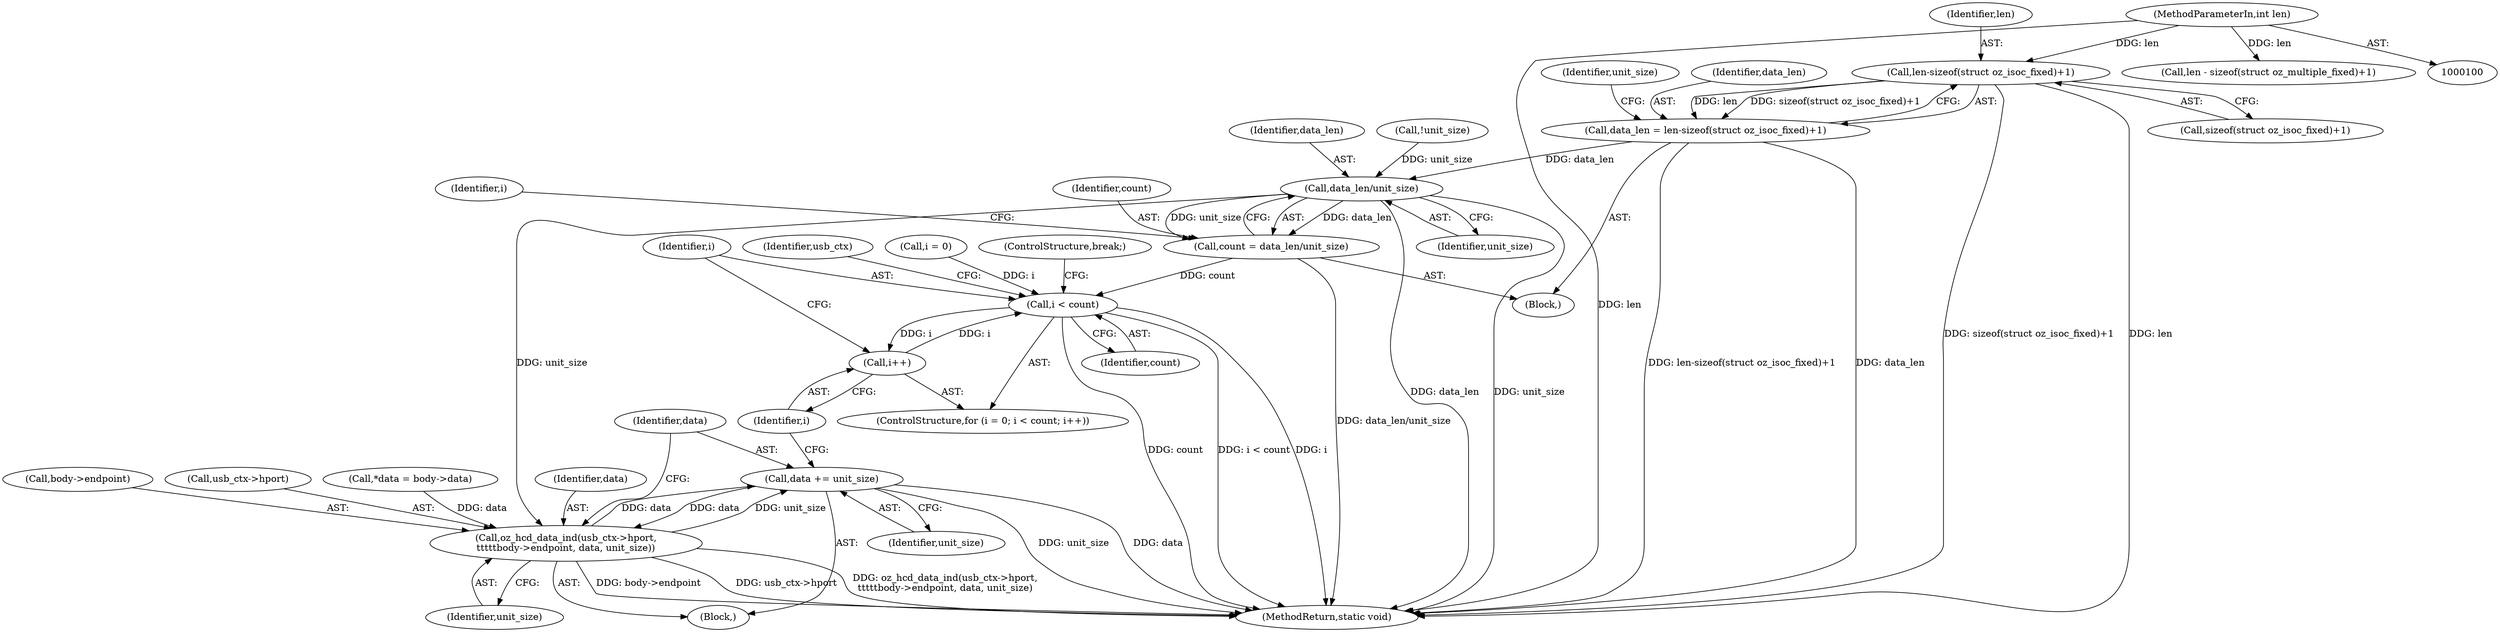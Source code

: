 digraph "0_linux_9a59029bc218b48eff8b5d4dde5662fd79d3e1a8@API" {
"1000181" [label="(Call,len-sizeof(struct oz_isoc_fixed)+1)"];
"1000103" [label="(MethodParameterIn,int len)"];
"1000179" [label="(Call,data_len = len-sizeof(struct oz_isoc_fixed)+1)"];
"1000207" [label="(Call,data_len/unit_size)"];
"1000205" [label="(Call,count = data_len/unit_size)"];
"1000214" [label="(Call,i < count)"];
"1000217" [label="(Call,i++)"];
"1000220" [label="(Call,oz_hcd_data_ind(usb_ctx->hport,\n\t\t\t\t\tbody->endpoint, data, unit_size))"];
"1000229" [label="(Call,data += unit_size)"];
"1000182" [label="(Identifier,len)"];
"1000224" [label="(Call,body->endpoint)"];
"1000220" [label="(Call,oz_hcd_data_ind(usb_ctx->hport,\n\t\t\t\t\tbody->endpoint, data, unit_size))"];
"1000221" [label="(Call,usb_ctx->hport)"];
"1000232" [label="(ControlStructure,break;)"];
"1000212" [label="(Identifier,i)"];
"1000194" [label="(Call,*data = body->data)"];
"1000215" [label="(Identifier,i)"];
"1000222" [label="(Identifier,usb_ctx)"];
"1000180" [label="(Identifier,data_len)"];
"1000205" [label="(Call,count = data_len/unit_size)"];
"1000206" [label="(Identifier,count)"];
"1000171" [label="(Block,)"];
"1000140" [label="(Call,len - sizeof(struct oz_multiple_fixed)+1)"];
"1000210" [label="(ControlStructure,for (i = 0; i < count; i++))"];
"1000189" [label="(Identifier,unit_size)"];
"1000219" [label="(Block,)"];
"1000214" [label="(Call,i < count)"];
"1000216" [label="(Identifier,count)"];
"1000230" [label="(Identifier,data)"];
"1000211" [label="(Call,i = 0)"];
"1000183" [label="(Call,sizeof(struct oz_isoc_fixed)+1)"];
"1000217" [label="(Call,i++)"];
"1000229" [label="(Call,data += unit_size)"];
"1000207" [label="(Call,data_len/unit_size)"];
"1000103" [label="(MethodParameterIn,int len)"];
"1000228" [label="(Identifier,unit_size)"];
"1000202" [label="(Call,!unit_size)"];
"1000233" [label="(MethodReturn,static void)"];
"1000179" [label="(Call,data_len = len-sizeof(struct oz_isoc_fixed)+1)"];
"1000231" [label="(Identifier,unit_size)"];
"1000218" [label="(Identifier,i)"];
"1000209" [label="(Identifier,unit_size)"];
"1000208" [label="(Identifier,data_len)"];
"1000181" [label="(Call,len-sizeof(struct oz_isoc_fixed)+1)"];
"1000227" [label="(Identifier,data)"];
"1000181" -> "1000179"  [label="AST: "];
"1000181" -> "1000183"  [label="CFG: "];
"1000182" -> "1000181"  [label="AST: "];
"1000183" -> "1000181"  [label="AST: "];
"1000179" -> "1000181"  [label="CFG: "];
"1000181" -> "1000233"  [label="DDG: sizeof(struct oz_isoc_fixed)+1"];
"1000181" -> "1000233"  [label="DDG: len"];
"1000181" -> "1000179"  [label="DDG: len"];
"1000181" -> "1000179"  [label="DDG: sizeof(struct oz_isoc_fixed)+1"];
"1000103" -> "1000181"  [label="DDG: len"];
"1000103" -> "1000100"  [label="AST: "];
"1000103" -> "1000233"  [label="DDG: len"];
"1000103" -> "1000140"  [label="DDG: len"];
"1000179" -> "1000171"  [label="AST: "];
"1000180" -> "1000179"  [label="AST: "];
"1000189" -> "1000179"  [label="CFG: "];
"1000179" -> "1000233"  [label="DDG: len-sizeof(struct oz_isoc_fixed)+1"];
"1000179" -> "1000233"  [label="DDG: data_len"];
"1000179" -> "1000207"  [label="DDG: data_len"];
"1000207" -> "1000205"  [label="AST: "];
"1000207" -> "1000209"  [label="CFG: "];
"1000208" -> "1000207"  [label="AST: "];
"1000209" -> "1000207"  [label="AST: "];
"1000205" -> "1000207"  [label="CFG: "];
"1000207" -> "1000233"  [label="DDG: data_len"];
"1000207" -> "1000233"  [label="DDG: unit_size"];
"1000207" -> "1000205"  [label="DDG: data_len"];
"1000207" -> "1000205"  [label="DDG: unit_size"];
"1000202" -> "1000207"  [label="DDG: unit_size"];
"1000207" -> "1000220"  [label="DDG: unit_size"];
"1000205" -> "1000171"  [label="AST: "];
"1000206" -> "1000205"  [label="AST: "];
"1000212" -> "1000205"  [label="CFG: "];
"1000205" -> "1000233"  [label="DDG: data_len/unit_size"];
"1000205" -> "1000214"  [label="DDG: count"];
"1000214" -> "1000210"  [label="AST: "];
"1000214" -> "1000216"  [label="CFG: "];
"1000215" -> "1000214"  [label="AST: "];
"1000216" -> "1000214"  [label="AST: "];
"1000222" -> "1000214"  [label="CFG: "];
"1000232" -> "1000214"  [label="CFG: "];
"1000214" -> "1000233"  [label="DDG: count"];
"1000214" -> "1000233"  [label="DDG: i < count"];
"1000214" -> "1000233"  [label="DDG: i"];
"1000217" -> "1000214"  [label="DDG: i"];
"1000211" -> "1000214"  [label="DDG: i"];
"1000214" -> "1000217"  [label="DDG: i"];
"1000217" -> "1000210"  [label="AST: "];
"1000217" -> "1000218"  [label="CFG: "];
"1000218" -> "1000217"  [label="AST: "];
"1000215" -> "1000217"  [label="CFG: "];
"1000220" -> "1000219"  [label="AST: "];
"1000220" -> "1000228"  [label="CFG: "];
"1000221" -> "1000220"  [label="AST: "];
"1000224" -> "1000220"  [label="AST: "];
"1000227" -> "1000220"  [label="AST: "];
"1000228" -> "1000220"  [label="AST: "];
"1000230" -> "1000220"  [label="CFG: "];
"1000220" -> "1000233"  [label="DDG: usb_ctx->hport"];
"1000220" -> "1000233"  [label="DDG: oz_hcd_data_ind(usb_ctx->hport,\n\t\t\t\t\tbody->endpoint, data, unit_size)"];
"1000220" -> "1000233"  [label="DDG: body->endpoint"];
"1000194" -> "1000220"  [label="DDG: data"];
"1000229" -> "1000220"  [label="DDG: data"];
"1000220" -> "1000229"  [label="DDG: unit_size"];
"1000220" -> "1000229"  [label="DDG: data"];
"1000229" -> "1000219"  [label="AST: "];
"1000229" -> "1000231"  [label="CFG: "];
"1000230" -> "1000229"  [label="AST: "];
"1000231" -> "1000229"  [label="AST: "];
"1000218" -> "1000229"  [label="CFG: "];
"1000229" -> "1000233"  [label="DDG: unit_size"];
"1000229" -> "1000233"  [label="DDG: data"];
}
